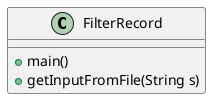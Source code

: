 @startuml
'https://plantuml.com/sequence-diagram
FilterRecord : + main()
FilterRecord : + getInputFromFile(String s)

@enduml